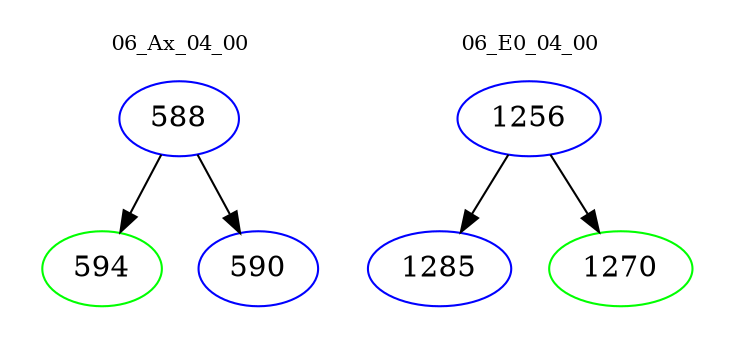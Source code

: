 digraph{
subgraph cluster_0 {
color = white
label = "06_Ax_04_00";
fontsize=10;
T0_588 [label="588", color="blue"]
T0_588 -> T0_594 [color="black"]
T0_594 [label="594", color="green"]
T0_588 -> T0_590 [color="black"]
T0_590 [label="590", color="blue"]
}
subgraph cluster_1 {
color = white
label = "06_E0_04_00";
fontsize=10;
T1_1256 [label="1256", color="blue"]
T1_1256 -> T1_1285 [color="black"]
T1_1285 [label="1285", color="blue"]
T1_1256 -> T1_1270 [color="black"]
T1_1270 [label="1270", color="green"]
}
}
